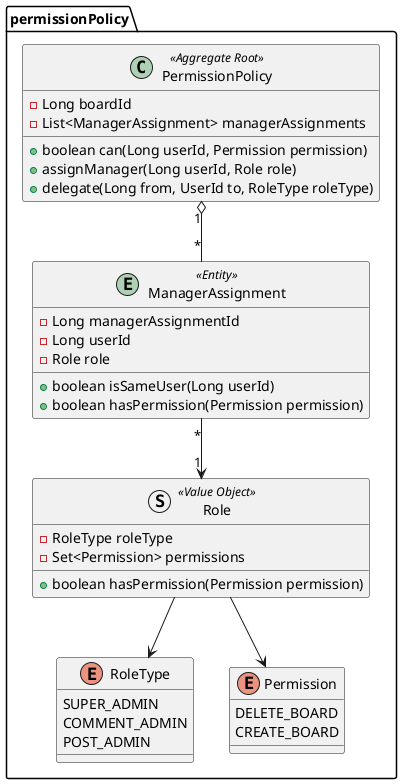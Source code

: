 @startuml
package "permissionPolicy" {
  class PermissionPolicy <<Aggregate Root>>{
    - Long boardId
    - List<ManagerAssignment> managerAssignments
    + boolean can(Long userId, Permission permission)
    + assignManager(Long userId, Role role)
    + delegate(Long from, UserId to, RoleType roleType)
  }

  entity ManagerAssignment <<Entity>>{
    - Long managerAssignmentId
    - Long userId
    - Role role
    + boolean isSameUser(Long userId)
    + boolean hasPermission(Permission permission)
  }

  struct Role <<Value Object>>{
    - RoleType roleType
    - Set<Permission> permissions
    + boolean hasPermission(Permission permission)
  }

  enum RoleType {
    SUPER_ADMIN
    COMMENT_ADMIN
    POST_ADMIN
  }

  enum Permission {
    DELETE_BOARD
    CREATE_BOARD
  }

  PermissionPolicy "1" o-- "*" ManagerAssignment
  ManagerAssignment "*" --> "1" Role
  Role --> RoleType
  Role --> Permission
}
@enduml